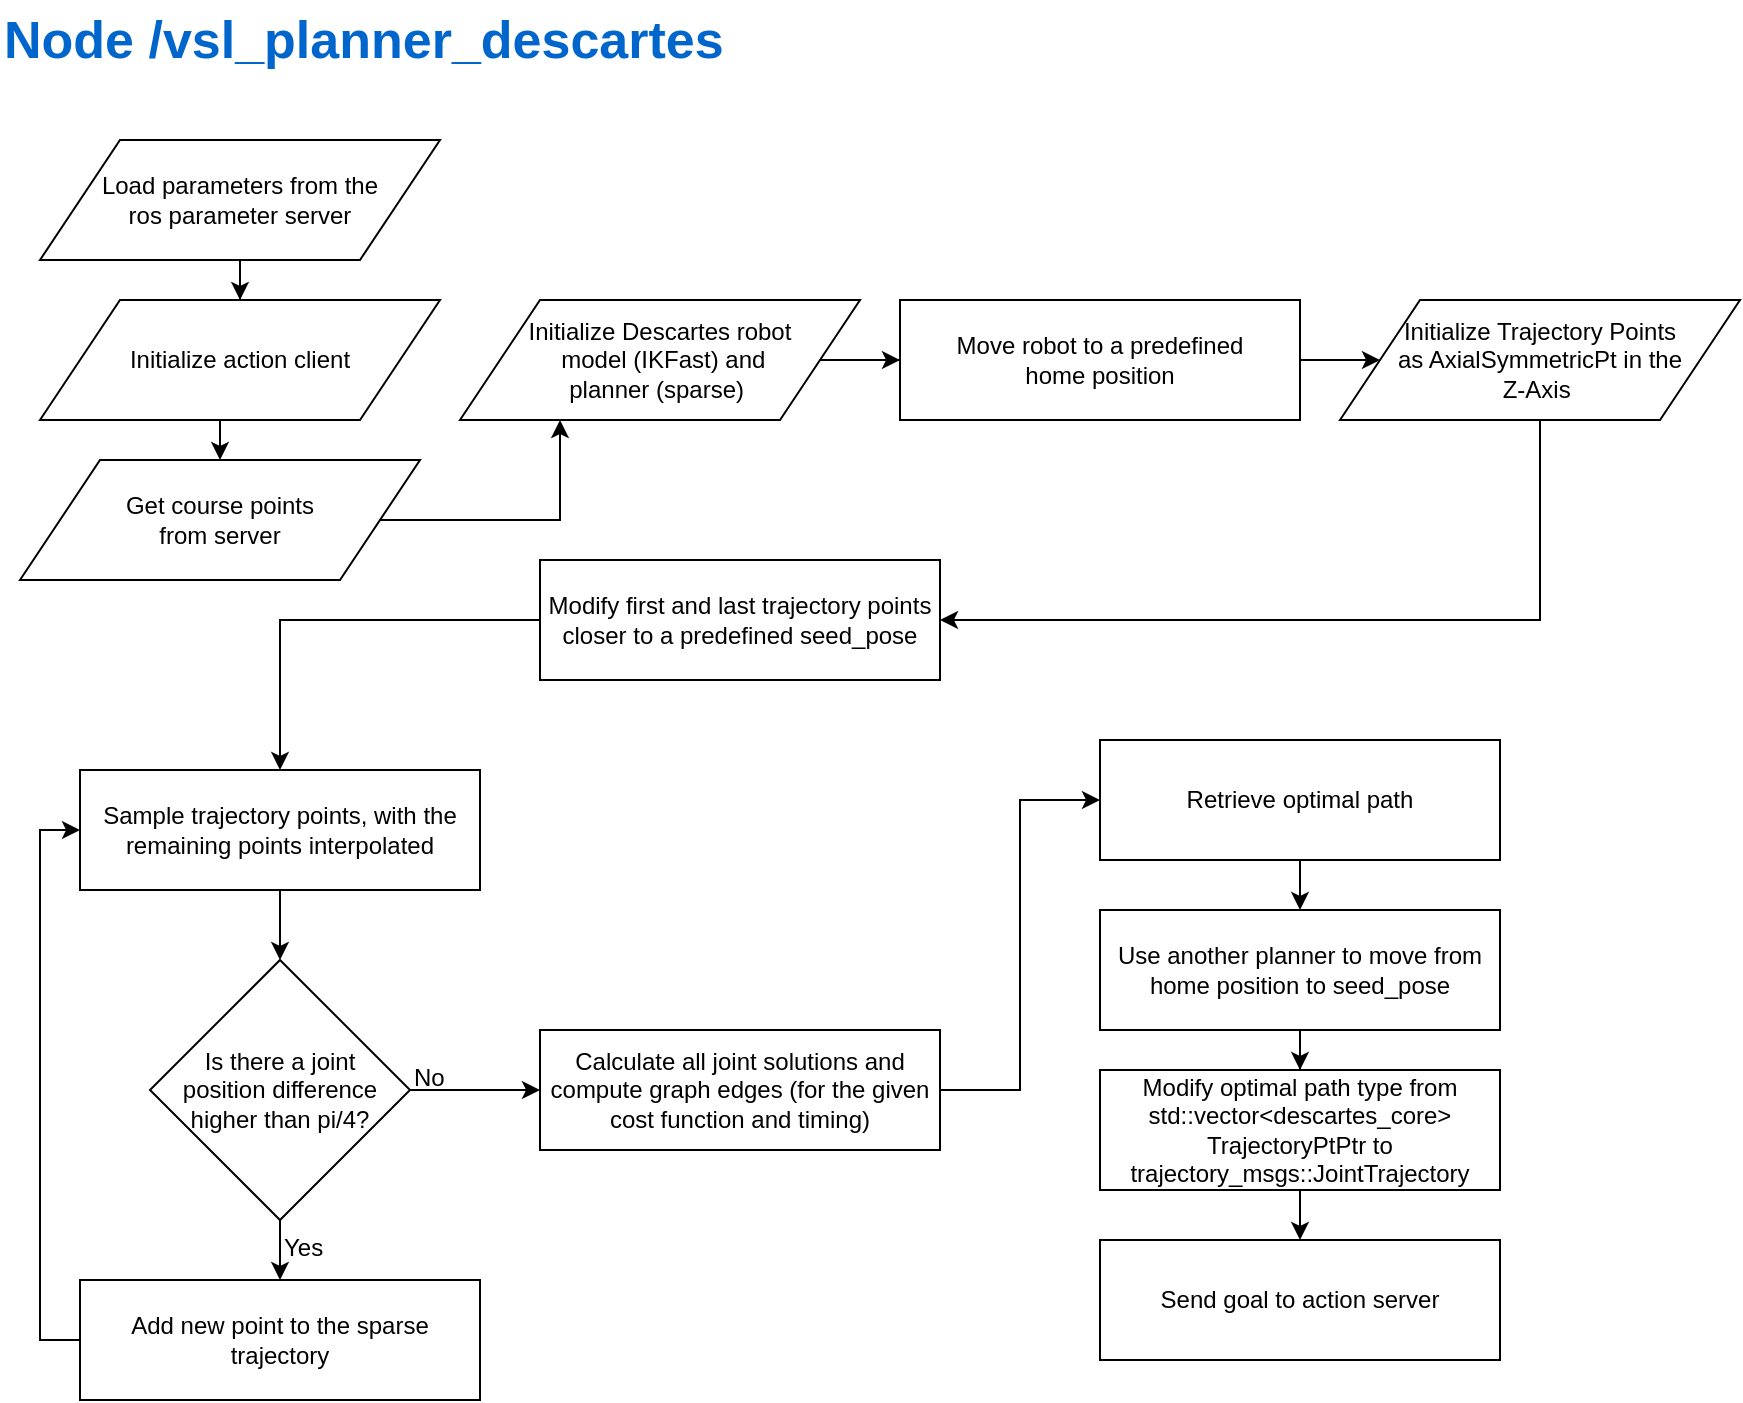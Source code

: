 <mxfile version="12.0.2" type="device" pages="1"><diagram id="UwdY-DsY8i46MmEzex0W" name="Page-1"><mxGraphModel dx="1341" dy="683" grid="1" gridSize="10" guides="1" tooltips="1" connect="1" arrows="1" fold="1" page="1" pageScale="1" pageWidth="1169" pageHeight="827" math="0" shadow="0"><root><mxCell id="0"/><mxCell id="1" parent="0"/><mxCell id="FA895TxX11iFMwuactxh-32" style="edgeStyle=orthogonalEdgeStyle;rounded=0;orthogonalLoop=1;jettySize=auto;html=1;exitX=0.5;exitY=1;exitDx=0;exitDy=0;fontSize=12;fontColor=#000000;" parent="1" source="FA895TxX11iFMwuactxh-1" target="FA895TxX11iFMwuactxh-2" edge="1"><mxGeometry relative="1" as="geometry"/></mxCell><mxCell id="FA895TxX11iFMwuactxh-1" value="Load&amp;nbsp;parameters from the &lt;br&gt;ros parameter server" style="shape=parallelogram;perimeter=parallelogramPerimeter;whiteSpace=wrap;html=1;" parent="1" vertex="1"><mxGeometry x="180" y="120" width="200" height="60" as="geometry"/></mxCell><mxCell id="FA895TxX11iFMwuactxh-33" style="edgeStyle=orthogonalEdgeStyle;rounded=0;orthogonalLoop=1;jettySize=auto;html=1;exitX=0.5;exitY=1;exitDx=0;exitDy=0;entryX=0.5;entryY=0;entryDx=0;entryDy=0;fontSize=12;fontColor=#000000;" parent="1" source="FA895TxX11iFMwuactxh-2" target="FA895TxX11iFMwuactxh-3" edge="1"><mxGeometry relative="1" as="geometry"/></mxCell><mxCell id="FA895TxX11iFMwuactxh-34" style="edgeStyle=orthogonalEdgeStyle;rounded=0;orthogonalLoop=1;jettySize=auto;html=1;exitX=1;exitY=0.5;exitDx=0;exitDy=0;entryX=0.25;entryY=1;entryDx=0;entryDy=0;fontSize=12;fontColor=#000000;" parent="1" source="FA895TxX11iFMwuactxh-3" target="FA895TxX11iFMwuactxh-4" edge="1"><mxGeometry relative="1" as="geometry"/></mxCell><mxCell id="FA895TxX11iFMwuactxh-2" value="Initialize action client" style="shape=parallelogram;perimeter=parallelogramPerimeter;whiteSpace=wrap;html=1;" parent="1" vertex="1"><mxGeometry x="180" y="200" width="200" height="60" as="geometry"/></mxCell><mxCell id="FA895TxX11iFMwuactxh-3" value="Get course points &lt;br&gt;from server" style="shape=parallelogram;perimeter=parallelogramPerimeter;whiteSpace=wrap;html=1;" parent="1" vertex="1"><mxGeometry x="170" y="280" width="200" height="60" as="geometry"/></mxCell><mxCell id="FA895TxX11iFMwuactxh-35" style="edgeStyle=orthogonalEdgeStyle;rounded=0;orthogonalLoop=1;jettySize=auto;html=1;exitX=1;exitY=0.5;exitDx=0;exitDy=0;entryX=0;entryY=0.5;entryDx=0;entryDy=0;fontSize=12;fontColor=#000000;" parent="1" source="FA895TxX11iFMwuactxh-4" target="FA895TxX11iFMwuactxh-6" edge="1"><mxGeometry relative="1" as="geometry"/></mxCell><mxCell id="FA895TxX11iFMwuactxh-4" value="Initialize Descartes robot&lt;br&gt;&amp;nbsp;model (IKFast) and &lt;br&gt;planner (sparse)&amp;nbsp;" style="shape=parallelogram;perimeter=parallelogramPerimeter;whiteSpace=wrap;html=1;" parent="1" vertex="1"><mxGeometry x="390" y="200" width="200" height="60" as="geometry"/></mxCell><mxCell id="FA895TxX11iFMwuactxh-36" style="edgeStyle=orthogonalEdgeStyle;rounded=0;orthogonalLoop=1;jettySize=auto;html=1;exitX=1;exitY=0.5;exitDx=0;exitDy=0;entryX=0;entryY=0.5;entryDx=0;entryDy=0;fontSize=12;fontColor=#000000;" parent="1" source="FA895TxX11iFMwuactxh-6" target="FA895TxX11iFMwuactxh-8" edge="1"><mxGeometry relative="1" as="geometry"/></mxCell><mxCell id="FA895TxX11iFMwuactxh-6" value="Move robot to a predefined &lt;br&gt;home position" style="rounded=0;whiteSpace=wrap;html=1;" parent="1" vertex="1"><mxGeometry x="610" y="200" width="200" height="60" as="geometry"/></mxCell><mxCell id="FA895TxX11iFMwuactxh-7" value="Node /vsl_planner_descartes" style="text;html=1;strokeColor=none;fillColor=none;align=left;verticalAlign=middle;whiteSpace=wrap;rounded=0;fontStyle=1;fontSize=26;fontColor=#0066CC;" parent="1" vertex="1"><mxGeometry x="160" y="50" width="400" height="40" as="geometry"/></mxCell><mxCell id="FA895TxX11iFMwuactxh-37" style="edgeStyle=orthogonalEdgeStyle;rounded=0;orthogonalLoop=1;jettySize=auto;html=1;exitX=0.5;exitY=1;exitDx=0;exitDy=0;entryX=1;entryY=0.5;entryDx=0;entryDy=0;fontSize=12;fontColor=#000000;" parent="1" source="FA895TxX11iFMwuactxh-8" target="FA895TxX11iFMwuactxh-9" edge="1"><mxGeometry relative="1" as="geometry"/></mxCell><mxCell id="FA895TxX11iFMwuactxh-8" value="Initialize Trajectory Points &lt;br&gt;as AxialSymmetricPt in the &lt;br&gt;Z-Axis&amp;nbsp;" style="shape=parallelogram;perimeter=parallelogramPerimeter;whiteSpace=wrap;html=1;" parent="1" vertex="1"><mxGeometry x="830" y="200" width="200" height="60" as="geometry"/></mxCell><mxCell id="FA895TxX11iFMwuactxh-38" style="edgeStyle=orthogonalEdgeStyle;rounded=0;orthogonalLoop=1;jettySize=auto;html=1;exitX=0;exitY=0.5;exitDx=0;exitDy=0;entryX=0.5;entryY=0;entryDx=0;entryDy=0;fontSize=12;fontColor=#000000;" parent="1" source="FA895TxX11iFMwuactxh-9" target="FA895TxX11iFMwuactxh-10" edge="1"><mxGeometry relative="1" as="geometry"/></mxCell><mxCell id="FA895TxX11iFMwuactxh-9" value="Modify first and last trajectory points closer to a predefined seed_pose" style="rounded=0;whiteSpace=wrap;html=1;" parent="1" vertex="1"><mxGeometry x="430" y="330" width="200" height="60" as="geometry"/></mxCell><mxCell id="FA895TxX11iFMwuactxh-28" style="edgeStyle=orthogonalEdgeStyle;rounded=0;orthogonalLoop=1;jettySize=auto;html=1;exitX=1;exitY=0.5;exitDx=0;exitDy=0;fontSize=12;fontColor=#000000;entryX=0;entryY=0.5;entryDx=0;entryDy=0;" parent="1" source="FA895TxX11iFMwuactxh-12" target="FA895TxX11iFMwuactxh-19" edge="1"><mxGeometry relative="1" as="geometry"/></mxCell><mxCell id="FA895TxX11iFMwuactxh-29" style="edgeStyle=orthogonalEdgeStyle;rounded=0;orthogonalLoop=1;jettySize=auto;html=1;exitX=0.5;exitY=1;exitDx=0;exitDy=0;entryX=0.5;entryY=0;entryDx=0;entryDy=0;fontSize=12;fontColor=#000000;" parent="1" source="FA895TxX11iFMwuactxh-10" target="FA895TxX11iFMwuactxh-12" edge="1"><mxGeometry relative="1" as="geometry"/></mxCell><mxCell id="FA895TxX11iFMwuactxh-10" value="Sample trajectory points, with the remaining points interpolated" style="rounded=0;whiteSpace=wrap;html=1;" parent="1" vertex="1"><mxGeometry x="200" y="435" width="200" height="60" as="geometry"/></mxCell><mxCell id="FA895TxX11iFMwuactxh-31" style="edgeStyle=orthogonalEdgeStyle;rounded=0;orthogonalLoop=1;jettySize=auto;html=1;exitX=0;exitY=0.5;exitDx=0;exitDy=0;entryX=0;entryY=0.5;entryDx=0;entryDy=0;fontSize=12;fontColor=#000000;" parent="1" source="FA895TxX11iFMwuactxh-11" target="FA895TxX11iFMwuactxh-10" edge="1"><mxGeometry relative="1" as="geometry"/></mxCell><mxCell id="FA895TxX11iFMwuactxh-11" value="Add new point to the sparse trajectory" style="rounded=0;whiteSpace=wrap;html=1;" parent="1" vertex="1"><mxGeometry x="200" y="690" width="200" height="60" as="geometry"/></mxCell><mxCell id="FA895TxX11iFMwuactxh-30" style="edgeStyle=orthogonalEdgeStyle;rounded=0;orthogonalLoop=1;jettySize=auto;html=1;exitX=0.5;exitY=1;exitDx=0;exitDy=0;entryX=0.5;entryY=0;entryDx=0;entryDy=0;fontSize=12;fontColor=#000000;" parent="1" source="FA895TxX11iFMwuactxh-12" target="FA895TxX11iFMwuactxh-11" edge="1"><mxGeometry relative="1" as="geometry"/></mxCell><mxCell id="FA895TxX11iFMwuactxh-12" value="&lt;font style=&quot;font-size: 12px&quot;&gt;Is there a joint &lt;br&gt;position difference higher than pi/4?&lt;/font&gt;" style="rhombus;whiteSpace=wrap;html=1;fontSize=12;fontColor=#000000;align=center;" parent="1" vertex="1"><mxGeometry x="235" y="530" width="130" height="130" as="geometry"/></mxCell><mxCell id="FA895TxX11iFMwuactxh-27" style="edgeStyle=orthogonalEdgeStyle;rounded=0;orthogonalLoop=1;jettySize=auto;html=1;exitX=1;exitY=0.5;exitDx=0;exitDy=0;entryX=0;entryY=0.5;entryDx=0;entryDy=0;fontSize=12;fontColor=#000000;" parent="1" source="FA895TxX11iFMwuactxh-19" target="FA895TxX11iFMwuactxh-20" edge="1"><mxGeometry relative="1" as="geometry"/></mxCell><mxCell id="FA895TxX11iFMwuactxh-19" value="Calculate all joint solutions and compute graph edges (for the given cost function and timing)" style="rounded=0;whiteSpace=wrap;html=1;" parent="1" vertex="1"><mxGeometry x="430" y="565" width="200" height="60" as="geometry"/></mxCell><mxCell id="FA895TxX11iFMwuactxh-24" style="edgeStyle=orthogonalEdgeStyle;rounded=0;orthogonalLoop=1;jettySize=auto;html=1;exitX=0.5;exitY=1;exitDx=0;exitDy=0;fontSize=12;fontColor=#000000;" parent="1" source="FA895TxX11iFMwuactxh-20" target="FA895TxX11iFMwuactxh-21" edge="1"><mxGeometry relative="1" as="geometry"/></mxCell><mxCell id="FA895TxX11iFMwuactxh-20" value="Retrieve optimal path" style="rounded=0;whiteSpace=wrap;html=1;" parent="1" vertex="1"><mxGeometry x="710" y="420" width="200" height="60" as="geometry"/></mxCell><mxCell id="FA895TxX11iFMwuactxh-25" style="edgeStyle=orthogonalEdgeStyle;rounded=0;orthogonalLoop=1;jettySize=auto;html=1;exitX=0.5;exitY=1;exitDx=0;exitDy=0;fontSize=12;fontColor=#000000;" parent="1" source="FA895TxX11iFMwuactxh-21" target="FA895TxX11iFMwuactxh-22" edge="1"><mxGeometry relative="1" as="geometry"/></mxCell><mxCell id="FA895TxX11iFMwuactxh-21" value="Use another planner to move from home position to seed_pose" style="rounded=0;whiteSpace=wrap;html=1;" parent="1" vertex="1"><mxGeometry x="710" y="505" width="200" height="60" as="geometry"/></mxCell><mxCell id="FA895TxX11iFMwuactxh-26" style="edgeStyle=orthogonalEdgeStyle;rounded=0;orthogonalLoop=1;jettySize=auto;html=1;exitX=0.5;exitY=1;exitDx=0;exitDy=0;entryX=0.5;entryY=0;entryDx=0;entryDy=0;fontSize=12;fontColor=#000000;" parent="1" source="FA895TxX11iFMwuactxh-22" target="FA895TxX11iFMwuactxh-23" edge="1"><mxGeometry relative="1" as="geometry"/></mxCell><mxCell id="FA895TxX11iFMwuactxh-22" value="Modify optimal path type from std::vector&amp;lt;descartes_core&amp;gt; TrajectoryPtPtr to trajectory_msgs::JointTrajectory" style="rounded=0;whiteSpace=wrap;html=1;" parent="1" vertex="1"><mxGeometry x="710" y="585" width="200" height="60" as="geometry"/></mxCell><mxCell id="FA895TxX11iFMwuactxh-23" value="Send goal to action server" style="rounded=0;whiteSpace=wrap;html=1;" parent="1" vertex="1"><mxGeometry x="710" y="670" width="200" height="60" as="geometry"/></mxCell><mxCell id="FA895TxX11iFMwuactxh-39" value="No" style="text;html=1;fontSize=12;fontColor=#000000;" parent="1" vertex="1"><mxGeometry x="365" y="575" width="25" height="20" as="geometry"/></mxCell><mxCell id="FA895TxX11iFMwuactxh-40" value="Yes" style="text;html=1;fontSize=12;fontColor=#000000;" parent="1" vertex="1"><mxGeometry x="300" y="660" width="25" height="30" as="geometry"/></mxCell></root></mxGraphModel></diagram></mxfile>